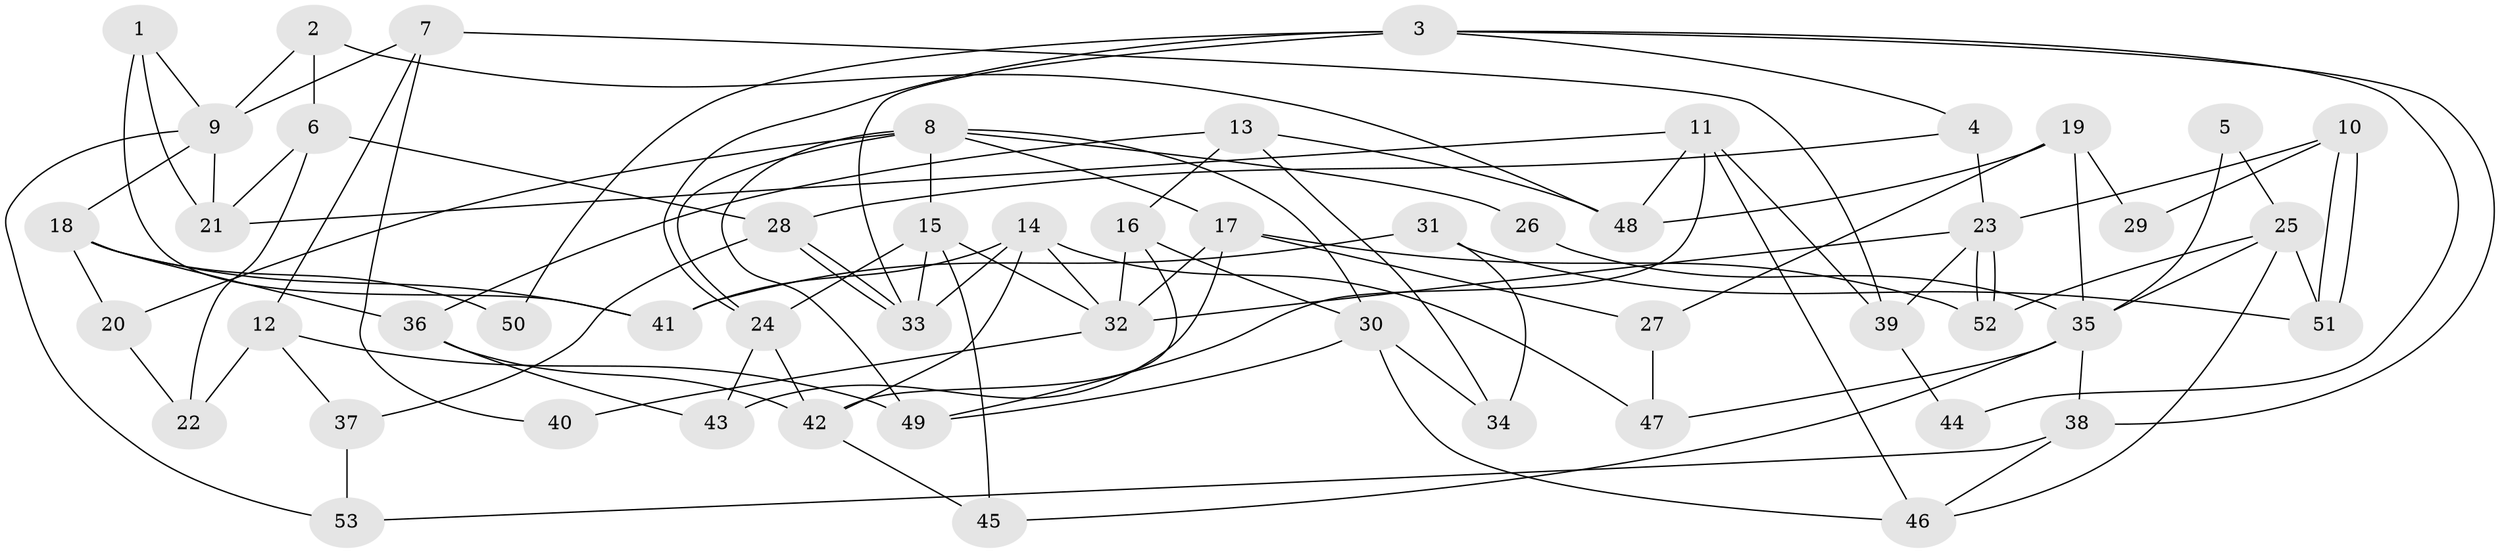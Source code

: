 // Generated by graph-tools (version 1.1) at 2025/36/03/09/25 02:36:07]
// undirected, 53 vertices, 106 edges
graph export_dot {
graph [start="1"]
  node [color=gray90,style=filled];
  1;
  2;
  3;
  4;
  5;
  6;
  7;
  8;
  9;
  10;
  11;
  12;
  13;
  14;
  15;
  16;
  17;
  18;
  19;
  20;
  21;
  22;
  23;
  24;
  25;
  26;
  27;
  28;
  29;
  30;
  31;
  32;
  33;
  34;
  35;
  36;
  37;
  38;
  39;
  40;
  41;
  42;
  43;
  44;
  45;
  46;
  47;
  48;
  49;
  50;
  51;
  52;
  53;
  1 -- 21;
  1 -- 9;
  1 -- 41;
  2 -- 9;
  2 -- 6;
  2 -- 48;
  3 -- 33;
  3 -- 38;
  3 -- 4;
  3 -- 24;
  3 -- 44;
  3 -- 50;
  4 -- 23;
  4 -- 28;
  5 -- 35;
  5 -- 25;
  6 -- 28;
  6 -- 21;
  6 -- 22;
  7 -- 9;
  7 -- 12;
  7 -- 39;
  7 -- 40;
  8 -- 49;
  8 -- 24;
  8 -- 15;
  8 -- 17;
  8 -- 20;
  8 -- 26;
  8 -- 30;
  9 -- 18;
  9 -- 53;
  9 -- 21;
  10 -- 51;
  10 -- 51;
  10 -- 23;
  10 -- 29;
  11 -- 39;
  11 -- 48;
  11 -- 21;
  11 -- 46;
  11 -- 49;
  12 -- 22;
  12 -- 49;
  12 -- 37;
  13 -- 16;
  13 -- 36;
  13 -- 34;
  13 -- 48;
  14 -- 32;
  14 -- 33;
  14 -- 41;
  14 -- 42;
  14 -- 47;
  15 -- 32;
  15 -- 24;
  15 -- 33;
  15 -- 45;
  16 -- 42;
  16 -- 30;
  16 -- 32;
  17 -- 27;
  17 -- 32;
  17 -- 43;
  17 -- 52;
  18 -- 36;
  18 -- 41;
  18 -- 20;
  18 -- 50;
  19 -- 48;
  19 -- 35;
  19 -- 27;
  19 -- 29;
  20 -- 22;
  23 -- 52;
  23 -- 52;
  23 -- 32;
  23 -- 39;
  24 -- 42;
  24 -- 43;
  25 -- 52;
  25 -- 51;
  25 -- 35;
  25 -- 46;
  26 -- 35;
  27 -- 47;
  28 -- 33;
  28 -- 33;
  28 -- 37;
  30 -- 46;
  30 -- 34;
  30 -- 49;
  31 -- 41;
  31 -- 34;
  31 -- 51;
  32 -- 40;
  35 -- 45;
  35 -- 38;
  35 -- 47;
  36 -- 43;
  36 -- 42;
  37 -- 53;
  38 -- 46;
  38 -- 53;
  39 -- 44;
  42 -- 45;
}
